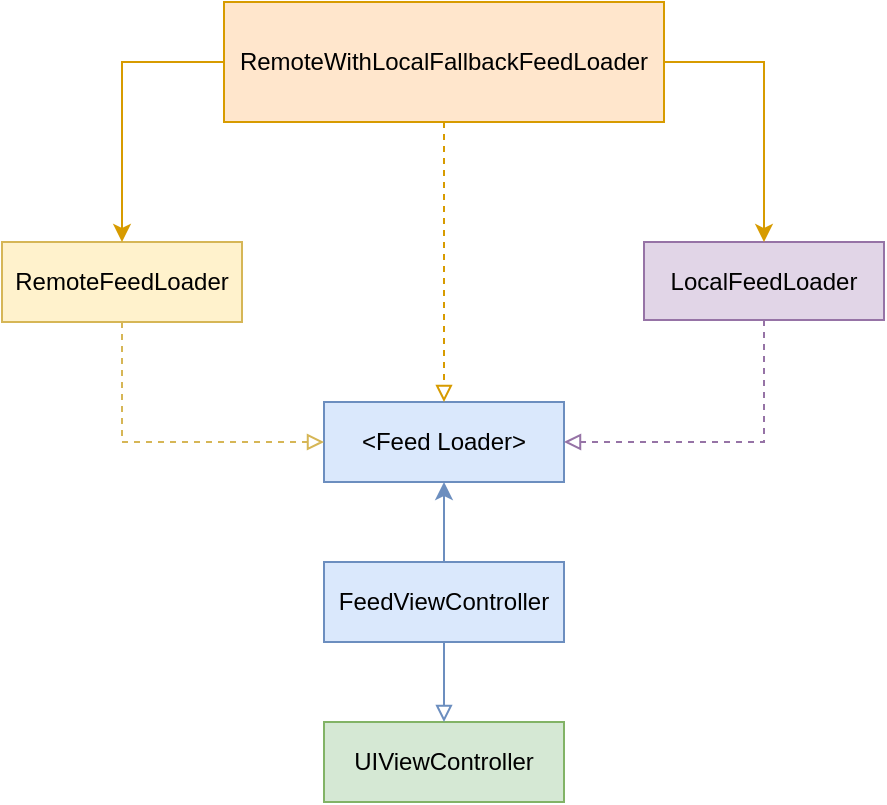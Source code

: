 <mxfile version="20.3.0" type="device"><diagram id="oX-AJmmhXf0fwhGZ7X4s" name="Page-1"><mxGraphModel dx="833" dy="672" grid="1" gridSize="10" guides="1" tooltips="1" connect="1" arrows="1" fold="1" page="1" pageScale="1" pageWidth="827" pageHeight="1169" math="0" shadow="0"><root><mxCell id="0"/><mxCell id="1" parent="0"/><mxCell id="tm8iLMWDua7reaaUj3N0-1" value="FeedViewController" style="rounded=0;whiteSpace=wrap;html=1;fillColor=#dae8fc;strokeColor=#6c8ebf;" vertex="1" parent="1"><mxGeometry x="320" y="320" width="120" height="40" as="geometry"/></mxCell><mxCell id="tm8iLMWDua7reaaUj3N0-2" value="UIViewController" style="rounded=0;whiteSpace=wrap;html=1;fillColor=#d5e8d4;strokeColor=#82b366;" vertex="1" parent="1"><mxGeometry x="320" y="400" width="120" height="40" as="geometry"/></mxCell><mxCell id="tm8iLMWDua7reaaUj3N0-4" value="" style="endArrow=block;html=1;rounded=0;exitX=0.5;exitY=1;exitDx=0;exitDy=0;entryX=0.5;entryY=0;entryDx=0;entryDy=0;strokeColor=#6c8ebf;endFill=0;fillColor=#dae8fc;" edge="1" parent="1" source="tm8iLMWDua7reaaUj3N0-1" target="tm8iLMWDua7reaaUj3N0-2"><mxGeometry width="50" height="50" relative="1" as="geometry"><mxPoint x="390" y="300" as="sourcePoint"/><mxPoint x="380" y="390" as="targetPoint"/></mxGeometry></mxCell><mxCell id="tm8iLMWDua7reaaUj3N0-6" value="&amp;lt;Feed Loader&amp;gt;" style="rounded=0;whiteSpace=wrap;html=1;fillColor=#dae8fc;strokeColor=#6c8ebf;" vertex="1" parent="1"><mxGeometry x="320" y="240" width="120" height="40" as="geometry"/></mxCell><mxCell id="tm8iLMWDua7reaaUj3N0-9" value="" style="endArrow=classic;html=1;rounded=0;strokeColor=#6c8ebf;exitX=0.5;exitY=0;exitDx=0;exitDy=0;entryX=0.5;entryY=1;entryDx=0;entryDy=0;fillColor=#dae8fc;" edge="1" parent="1" source="tm8iLMWDua7reaaUj3N0-1" target="tm8iLMWDua7reaaUj3N0-6"><mxGeometry width="50" height="50" relative="1" as="geometry"><mxPoint x="360" y="330" as="sourcePoint"/><mxPoint x="410" y="280" as="targetPoint"/></mxGeometry></mxCell><mxCell id="tm8iLMWDua7reaaUj3N0-10" value="RemoteFeedLoader" style="rounded=0;whiteSpace=wrap;html=1;fillColor=#fff2cc;strokeColor=#d6b656;" vertex="1" parent="1"><mxGeometry x="159" y="160" width="120" height="40" as="geometry"/></mxCell><mxCell id="tm8iLMWDua7reaaUj3N0-11" value="LocalFeedLoader" style="rounded=0;whiteSpace=wrap;html=1;fillColor=#e1d5e7;strokeColor=#9673a6;" vertex="1" parent="1"><mxGeometry x="480" y="160" width="120" height="39" as="geometry"/></mxCell><mxCell id="tm8iLMWDua7reaaUj3N0-12" value="" style="endArrow=block;html=1;rounded=0;strokeColor=#d6b656;entryX=0;entryY=0.5;entryDx=0;entryDy=0;exitX=0.5;exitY=1;exitDx=0;exitDy=0;endFill=0;dashed=1;fillColor=#fff2cc;" edge="1" parent="1" source="tm8iLMWDua7reaaUj3N0-10" target="tm8iLMWDua7reaaUj3N0-6"><mxGeometry width="50" height="50" relative="1" as="geometry"><mxPoint x="220" y="290" as="sourcePoint"/><mxPoint x="270" y="240" as="targetPoint"/><Array as="points"><mxPoint x="219" y="260"/></Array></mxGeometry></mxCell><mxCell id="tm8iLMWDua7reaaUj3N0-13" value="" style="endArrow=block;html=1;rounded=0;strokeColor=#9673a6;exitX=0.5;exitY=1;exitDx=0;exitDy=0;endFill=0;dashed=1;entryX=1;entryY=0.5;entryDx=0;entryDy=0;fillColor=#e1d5e7;" edge="1" parent="1" source="tm8iLMWDua7reaaUj3N0-11" target="tm8iLMWDua7reaaUj3N0-6"><mxGeometry width="50" height="50" relative="1" as="geometry"><mxPoint x="229" y="210" as="sourcePoint"/><mxPoint x="560" y="340" as="targetPoint"/><Array as="points"><mxPoint x="540" y="260"/></Array></mxGeometry></mxCell><mxCell id="tm8iLMWDua7reaaUj3N0-14" value="RemoteWithLocalFallbackFeedLoader" style="rounded=0;whiteSpace=wrap;html=1;fillColor=#ffe6cc;strokeColor=#d79b00;" vertex="1" parent="1"><mxGeometry x="270" y="40" width="220" height="60" as="geometry"/></mxCell><mxCell id="tm8iLMWDua7reaaUj3N0-15" value="" style="endArrow=block;html=1;rounded=0;strokeColor=#d79b00;entryX=0.5;entryY=0;entryDx=0;entryDy=0;exitX=0.5;exitY=1;exitDx=0;exitDy=0;endFill=0;dashed=1;fillColor=#ffe6cc;" edge="1" parent="1" source="tm8iLMWDua7reaaUj3N0-14" target="tm8iLMWDua7reaaUj3N0-6"><mxGeometry width="50" height="50" relative="1" as="geometry"><mxPoint x="229" y="210" as="sourcePoint"/><mxPoint x="330" y="270" as="targetPoint"/><Array as="points"><mxPoint x="380" y="170"/></Array></mxGeometry></mxCell><mxCell id="tm8iLMWDua7reaaUj3N0-16" value="" style="endArrow=classic;html=1;rounded=0;strokeColor=#d79b00;exitX=0;exitY=0.5;exitDx=0;exitDy=0;entryX=0.5;entryY=0;entryDx=0;entryDy=0;fillColor=#ffe6cc;" edge="1" parent="1" source="tm8iLMWDua7reaaUj3N0-14" target="tm8iLMWDua7reaaUj3N0-10"><mxGeometry width="50" height="50" relative="1" as="geometry"><mxPoint x="390" y="290" as="sourcePoint"/><mxPoint x="390" y="330" as="targetPoint"/><Array as="points"><mxPoint x="219" y="70"/></Array></mxGeometry></mxCell><mxCell id="tm8iLMWDua7reaaUj3N0-17" value="" style="endArrow=classic;html=1;rounded=0;strokeColor=#d79b00;entryX=0.5;entryY=0;entryDx=0;entryDy=0;exitX=1;exitY=0.5;exitDx=0;exitDy=0;fillColor=#ffe6cc;" edge="1" parent="1" source="tm8iLMWDua7reaaUj3N0-14" target="tm8iLMWDua7reaaUj3N0-11"><mxGeometry width="50" height="50" relative="1" as="geometry"><mxPoint x="280" y="80" as="sourcePoint"/><mxPoint x="530" y="150" as="targetPoint"/><Array as="points"><mxPoint x="540" y="70"/></Array></mxGeometry></mxCell></root></mxGraphModel></diagram></mxfile>